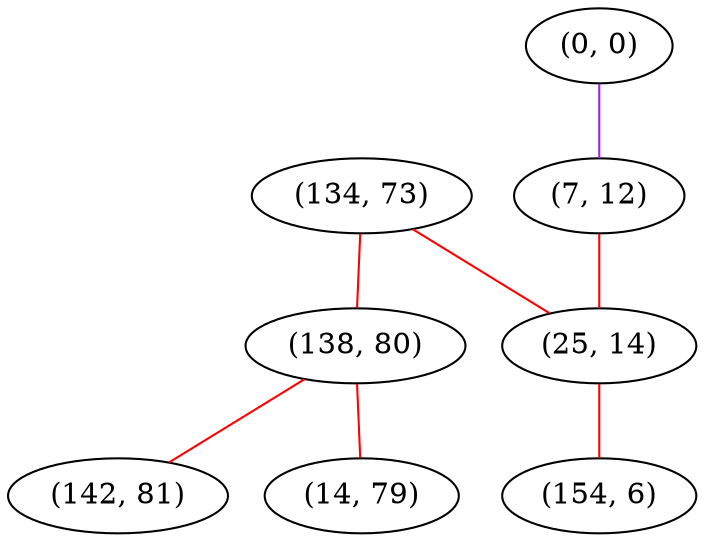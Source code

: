 graph "" {
"(134, 73)";
"(0, 0)";
"(7, 12)";
"(138, 80)";
"(142, 81)";
"(25, 14)";
"(14, 79)";
"(154, 6)";
"(134, 73)" -- "(138, 80)"  [color=red, key=0, weight=1];
"(134, 73)" -- "(25, 14)"  [color=red, key=0, weight=1];
"(0, 0)" -- "(7, 12)"  [color=purple, key=0, weight=4];
"(7, 12)" -- "(25, 14)"  [color=red, key=0, weight=1];
"(138, 80)" -- "(14, 79)"  [color=red, key=0, weight=1];
"(138, 80)" -- "(142, 81)"  [color=red, key=0, weight=1];
"(25, 14)" -- "(154, 6)"  [color=red, key=0, weight=1];
}
